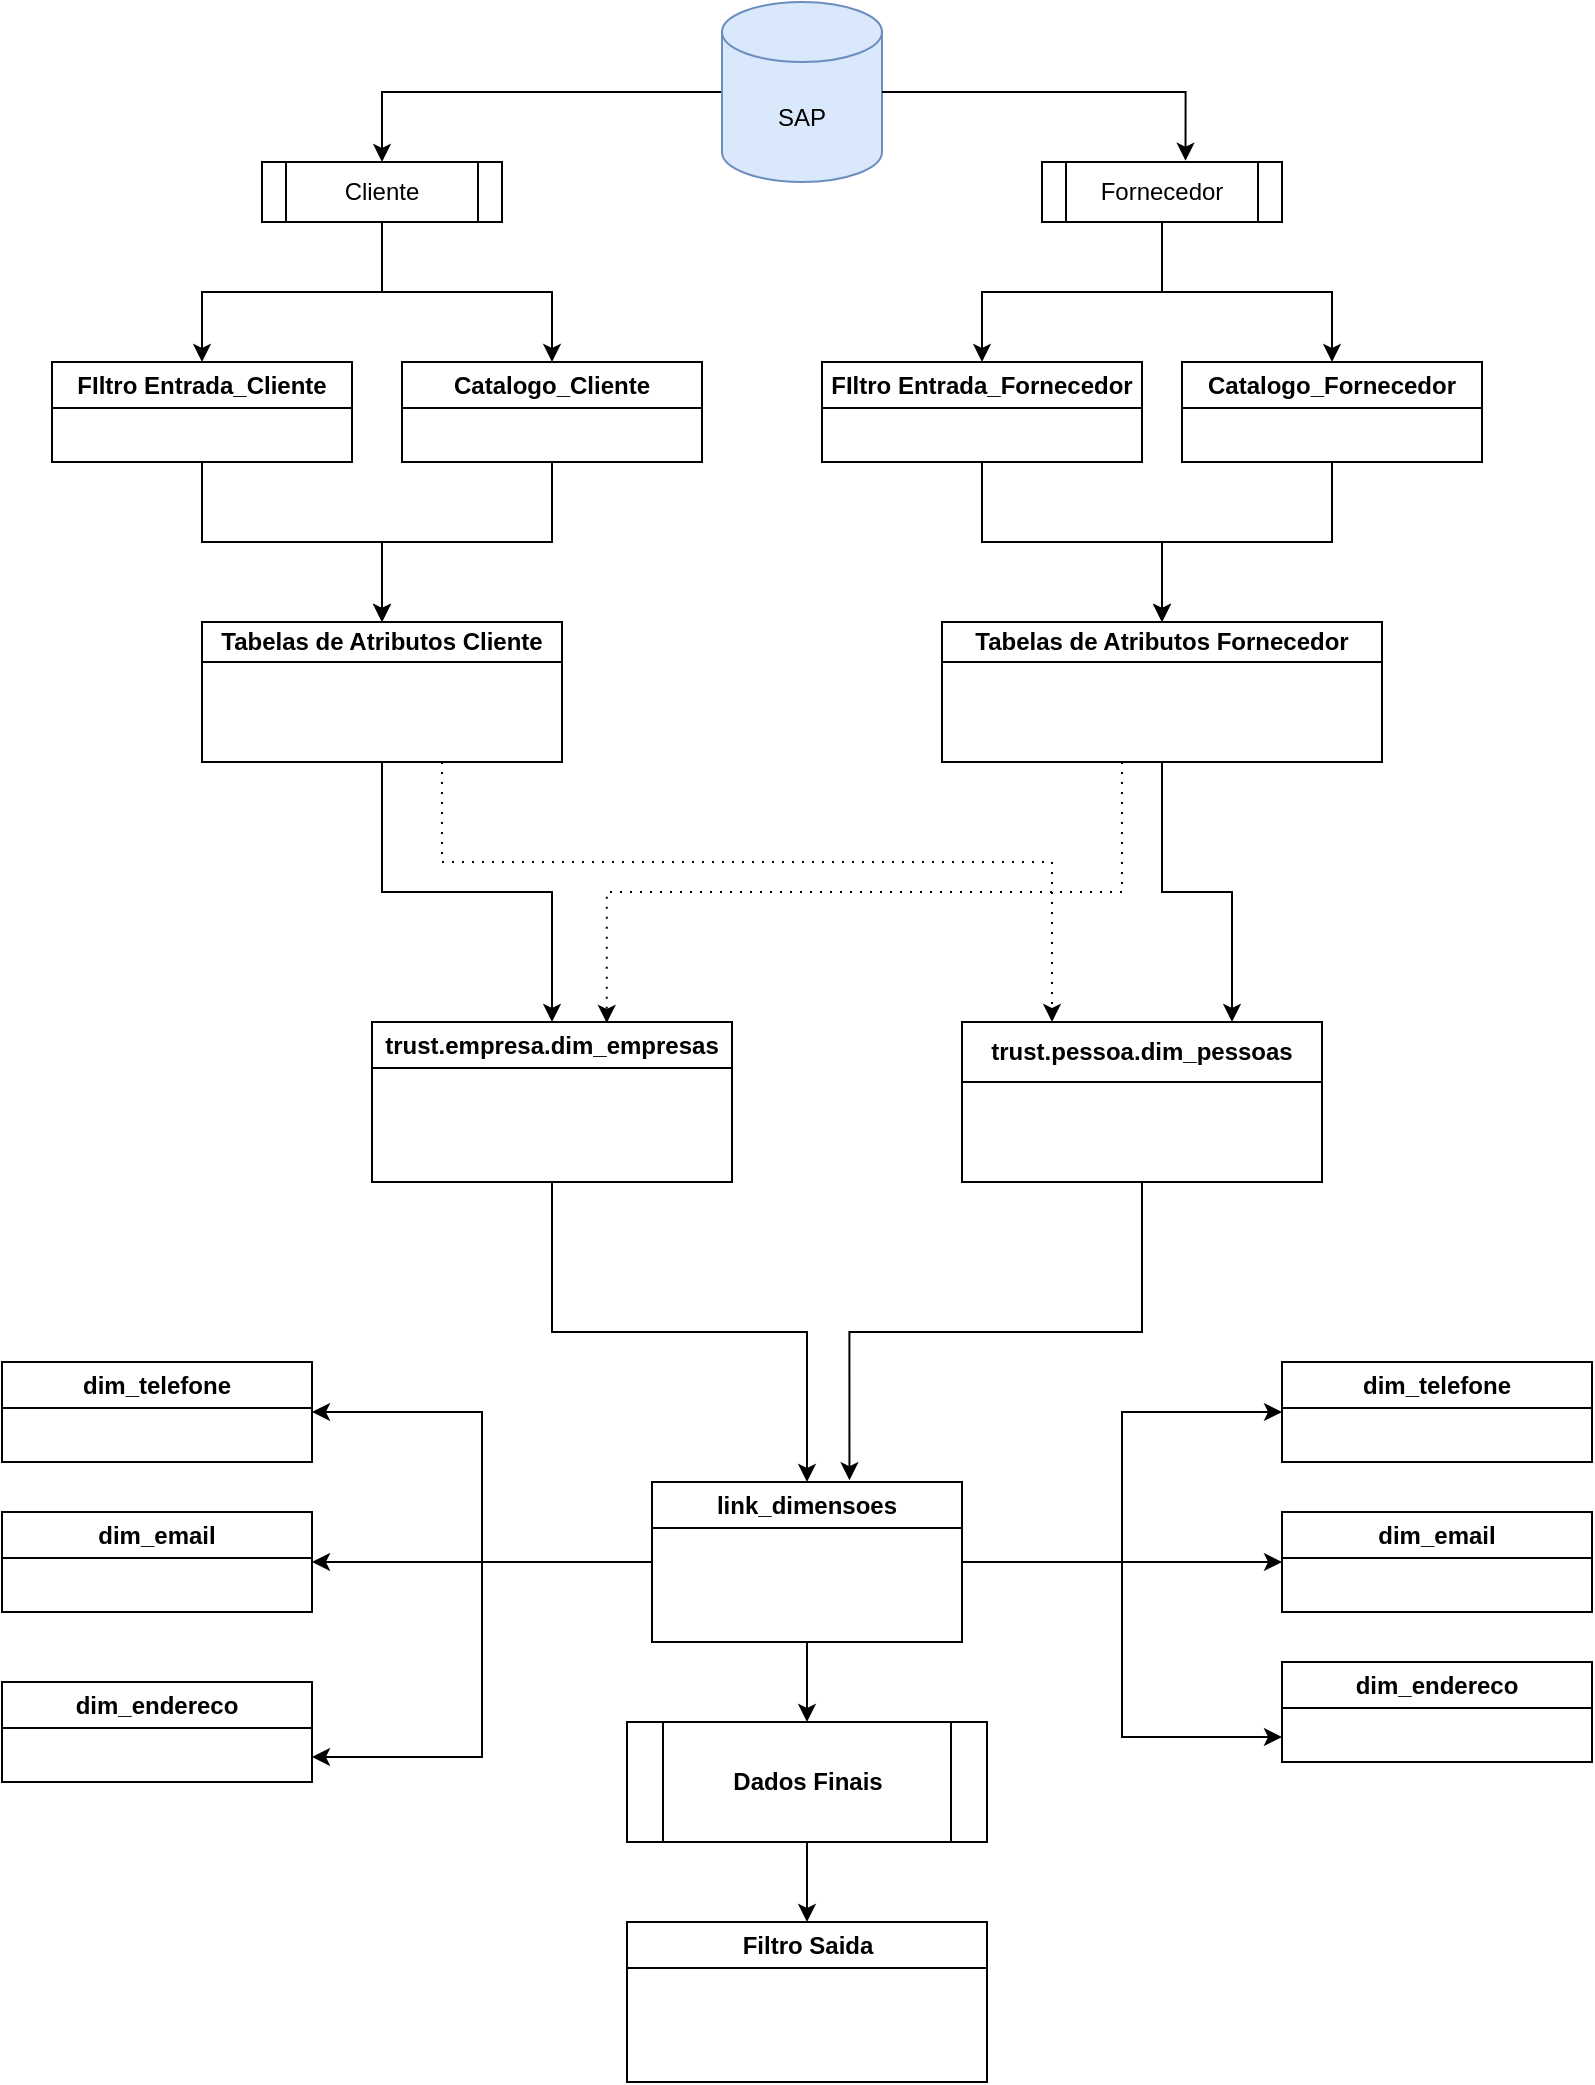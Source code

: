<mxfile version="22.1.0" type="github">
  <diagram name="Page-1" id="G1UgSnTUx0AFwGoddcQG">
    <mxGraphModel dx="1272" dy="573" grid="1" gridSize="10" guides="1" tooltips="1" connect="1" arrows="1" fold="1" page="1" pageScale="1" pageWidth="827" pageHeight="1169" math="0" shadow="0">
      <root>
        <mxCell id="0" />
        <mxCell id="1" parent="0" />
        <mxCell id="OJw41beUeaNImSEufT9z-13" style="edgeStyle=orthogonalEdgeStyle;rounded=0;orthogonalLoop=1;jettySize=auto;html=1;entryX=0.5;entryY=0;entryDx=0;entryDy=0;" parent="1" source="OJw41beUeaNImSEufT9z-1" target="OJw41beUeaNImSEufT9z-11" edge="1">
          <mxGeometry relative="1" as="geometry" />
        </mxCell>
        <mxCell id="OJw41beUeaNImSEufT9z-1" value="SAP" style="shape=cylinder3;whiteSpace=wrap;html=1;boundedLbl=1;backgroundOutline=1;size=15;fillColor=#dae8fc;strokeColor=#6c8ebf;" parent="1" vertex="1">
          <mxGeometry x="380" y="10" width="80" height="90" as="geometry" />
        </mxCell>
        <mxCell id="OJw41beUeaNImSEufT9z-23" style="edgeStyle=orthogonalEdgeStyle;rounded=0;orthogonalLoop=1;jettySize=auto;html=1;entryX=0.5;entryY=0;entryDx=0;entryDy=0;" parent="1" source="OJw41beUeaNImSEufT9z-2" target="OJw41beUeaNImSEufT9z-20" edge="1">
          <mxGeometry relative="1" as="geometry" />
        </mxCell>
        <mxCell id="OJw41beUeaNImSEufT9z-2" value="FIltro Entrada_Cliente" style="swimlane;whiteSpace=wrap;html=1;" parent="1" vertex="1">
          <mxGeometry x="45" y="190" width="150" height="50" as="geometry" />
        </mxCell>
        <mxCell id="OJw41beUeaNImSEufT9z-24" style="edgeStyle=orthogonalEdgeStyle;rounded=0;orthogonalLoop=1;jettySize=auto;html=1;" parent="1" source="OJw41beUeaNImSEufT9z-3" target="OJw41beUeaNImSEufT9z-20" edge="1">
          <mxGeometry relative="1" as="geometry" />
        </mxCell>
        <mxCell id="OJw41beUeaNImSEufT9z-3" value="Catalogo_Cliente" style="swimlane;whiteSpace=wrap;html=1;" parent="1" vertex="1">
          <mxGeometry x="220" y="190" width="150" height="50" as="geometry" />
        </mxCell>
        <mxCell id="OJw41beUeaNImSEufT9z-25" style="edgeStyle=orthogonalEdgeStyle;rounded=0;orthogonalLoop=1;jettySize=auto;html=1;entryX=0.5;entryY=0;entryDx=0;entryDy=0;" parent="1" source="OJw41beUeaNImSEufT9z-4" target="OJw41beUeaNImSEufT9z-22" edge="1">
          <mxGeometry relative="1" as="geometry" />
        </mxCell>
        <mxCell id="OJw41beUeaNImSEufT9z-4" value="FIltro Entrada_Fornecedor" style="swimlane;whiteSpace=wrap;html=1;" parent="1" vertex="1">
          <mxGeometry x="430" y="190" width="160" height="50" as="geometry" />
        </mxCell>
        <mxCell id="OJw41beUeaNImSEufT9z-26" style="edgeStyle=orthogonalEdgeStyle;rounded=0;orthogonalLoop=1;jettySize=auto;html=1;entryX=0.5;entryY=0;entryDx=0;entryDy=0;" parent="1" source="OJw41beUeaNImSEufT9z-9" target="OJw41beUeaNImSEufT9z-22" edge="1">
          <mxGeometry relative="1" as="geometry" />
        </mxCell>
        <mxCell id="OJw41beUeaNImSEufT9z-9" value="Catalogo_Fornecedor" style="swimlane;whiteSpace=wrap;html=1;" parent="1" vertex="1">
          <mxGeometry x="610" y="190" width="150" height="50" as="geometry" />
        </mxCell>
        <mxCell id="OJw41beUeaNImSEufT9z-15" style="edgeStyle=orthogonalEdgeStyle;rounded=0;orthogonalLoop=1;jettySize=auto;html=1;entryX=0.5;entryY=0;entryDx=0;entryDy=0;" parent="1" source="OJw41beUeaNImSEufT9z-11" target="OJw41beUeaNImSEufT9z-2" edge="1">
          <mxGeometry relative="1" as="geometry" />
        </mxCell>
        <mxCell id="OJw41beUeaNImSEufT9z-16" style="edgeStyle=orthogonalEdgeStyle;rounded=0;orthogonalLoop=1;jettySize=auto;html=1;entryX=0.5;entryY=0;entryDx=0;entryDy=0;" parent="1" source="OJw41beUeaNImSEufT9z-11" target="OJw41beUeaNImSEufT9z-3" edge="1">
          <mxGeometry relative="1" as="geometry" />
        </mxCell>
        <mxCell id="OJw41beUeaNImSEufT9z-11" value="Cliente" style="shape=process;whiteSpace=wrap;html=1;backgroundOutline=1;" parent="1" vertex="1">
          <mxGeometry x="150" y="90" width="120" height="30" as="geometry" />
        </mxCell>
        <mxCell id="OJw41beUeaNImSEufT9z-17" style="edgeStyle=orthogonalEdgeStyle;rounded=0;orthogonalLoop=1;jettySize=auto;html=1;" parent="1" source="OJw41beUeaNImSEufT9z-12" target="OJw41beUeaNImSEufT9z-4" edge="1">
          <mxGeometry relative="1" as="geometry" />
        </mxCell>
        <mxCell id="OJw41beUeaNImSEufT9z-18" style="edgeStyle=orthogonalEdgeStyle;rounded=0;orthogonalLoop=1;jettySize=auto;html=1;" parent="1" source="OJw41beUeaNImSEufT9z-12" target="OJw41beUeaNImSEufT9z-9" edge="1">
          <mxGeometry relative="1" as="geometry" />
        </mxCell>
        <mxCell id="OJw41beUeaNImSEufT9z-12" value="Fornecedor" style="shape=process;whiteSpace=wrap;html=1;backgroundOutline=1;" parent="1" vertex="1">
          <mxGeometry x="540" y="90" width="120" height="30" as="geometry" />
        </mxCell>
        <mxCell id="OJw41beUeaNImSEufT9z-14" style="edgeStyle=orthogonalEdgeStyle;rounded=0;orthogonalLoop=1;jettySize=auto;html=1;entryX=0.598;entryY=-0.022;entryDx=0;entryDy=0;entryPerimeter=0;" parent="1" source="OJw41beUeaNImSEufT9z-1" target="OJw41beUeaNImSEufT9z-12" edge="1">
          <mxGeometry relative="1" as="geometry" />
        </mxCell>
        <mxCell id="OJw41beUeaNImSEufT9z-32" style="edgeStyle=orthogonalEdgeStyle;rounded=0;orthogonalLoop=1;jettySize=auto;html=1;" parent="1" source="OJw41beUeaNImSEufT9z-20" target="OJw41beUeaNImSEufT9z-30" edge="1">
          <mxGeometry relative="1" as="geometry" />
        </mxCell>
        <mxCell id="OJw41beUeaNImSEufT9z-37" style="edgeStyle=orthogonalEdgeStyle;rounded=0;orthogonalLoop=1;jettySize=auto;html=1;entryX=0.25;entryY=0;entryDx=0;entryDy=0;dashed=1;dashPattern=1 4;" parent="1" source="OJw41beUeaNImSEufT9z-20" target="OJw41beUeaNImSEufT9z-31" edge="1">
          <mxGeometry relative="1" as="geometry">
            <Array as="points">
              <mxPoint x="240" y="440" />
              <mxPoint x="545" y="440" />
            </Array>
          </mxGeometry>
        </mxCell>
        <mxCell id="OJw41beUeaNImSEufT9z-20" value="Tabelas de Atributos Cliente" style="swimlane;whiteSpace=wrap;html=1;startSize=20;" parent="1" vertex="1">
          <mxGeometry x="120" y="320" width="180" height="70" as="geometry" />
        </mxCell>
        <mxCell id="OJw41beUeaNImSEufT9z-39" style="edgeStyle=orthogonalEdgeStyle;rounded=0;orthogonalLoop=1;jettySize=auto;html=1;entryX=0.75;entryY=0;entryDx=0;entryDy=0;" parent="1" source="OJw41beUeaNImSEufT9z-22" target="OJw41beUeaNImSEufT9z-31" edge="1">
          <mxGeometry relative="1" as="geometry" />
        </mxCell>
        <mxCell id="OJw41beUeaNImSEufT9z-22" value="Tabelas de Atributos Fornecedor" style="swimlane;whiteSpace=wrap;html=1;startSize=20;" parent="1" vertex="1">
          <mxGeometry x="490" y="320" width="220" height="70" as="geometry" />
        </mxCell>
        <mxCell id="qjcGjj4qRyQmBDGVLc9W-10" style="edgeStyle=orthogonalEdgeStyle;rounded=0;orthogonalLoop=1;jettySize=auto;html=1;" edge="1" parent="1" source="OJw41beUeaNImSEufT9z-30" target="qjcGjj4qRyQmBDGVLc9W-9">
          <mxGeometry relative="1" as="geometry" />
        </mxCell>
        <mxCell id="OJw41beUeaNImSEufT9z-30" value="trust.empresa.dim_empresas" style="swimlane;whiteSpace=wrap;html=1;" parent="1" vertex="1">
          <mxGeometry x="205" y="520" width="180" height="80" as="geometry" />
        </mxCell>
        <mxCell id="OJw41beUeaNImSEufT9z-31" value="trust.pessoa.dim_pessoas" style="swimlane;whiteSpace=wrap;html=1;startSize=30;" parent="1" vertex="1">
          <mxGeometry x="500" y="520" width="180" height="80" as="geometry" />
        </mxCell>
        <mxCell id="OJw41beUeaNImSEufT9z-35" style="edgeStyle=orthogonalEdgeStyle;rounded=0;orthogonalLoop=1;jettySize=auto;html=1;exitX=0.5;exitY=1;exitDx=0;exitDy=0;entryX=0.652;entryY=0.006;entryDx=0;entryDy=0;entryPerimeter=0;dashed=1;dashPattern=1 4;" parent="1" source="OJw41beUeaNImSEufT9z-22" target="OJw41beUeaNImSEufT9z-30" edge="1">
          <mxGeometry relative="1" as="geometry">
            <Array as="points">
              <mxPoint x="580" y="390" />
              <mxPoint x="580" y="455" />
              <mxPoint x="322" y="455" />
            </Array>
          </mxGeometry>
        </mxCell>
        <mxCell id="OJw41beUeaNImSEufT9z-40" value="Filtro Saida" style="swimlane;whiteSpace=wrap;html=1;" parent="1" vertex="1">
          <mxGeometry x="332.5" y="970" width="180" height="80" as="geometry" />
        </mxCell>
        <mxCell id="5af-X2GV4RC60JAtxYIc-1" value="dim_telefone" style="swimlane;whiteSpace=wrap;html=1;" parent="1" vertex="1">
          <mxGeometry x="20" y="690" width="155" height="50" as="geometry" />
        </mxCell>
        <mxCell id="qjcGjj4qRyQmBDGVLc9W-1" value="dim_endereco" style="swimlane;whiteSpace=wrap;html=1;" vertex="1" parent="1">
          <mxGeometry x="20" y="850" width="155" height="50" as="geometry" />
        </mxCell>
        <mxCell id="qjcGjj4qRyQmBDGVLc9W-2" value="dim_email" style="swimlane;whiteSpace=wrap;html=1;" vertex="1" parent="1">
          <mxGeometry x="20" y="765" width="155" height="50" as="geometry" />
        </mxCell>
        <mxCell id="qjcGjj4qRyQmBDGVLc9W-3" value="dim_telefone" style="swimlane;whiteSpace=wrap;html=1;" vertex="1" parent="1">
          <mxGeometry x="660" y="690" width="155" height="50" as="geometry" />
        </mxCell>
        <mxCell id="qjcGjj4qRyQmBDGVLc9W-4" value="dim_endereco" style="swimlane;whiteSpace=wrap;html=1;" vertex="1" parent="1">
          <mxGeometry x="660" y="840" width="155" height="50" as="geometry" />
        </mxCell>
        <mxCell id="qjcGjj4qRyQmBDGVLc9W-5" value="dim_email" style="swimlane;whiteSpace=wrap;html=1;" vertex="1" parent="1">
          <mxGeometry x="660" y="765" width="155" height="50" as="geometry" />
        </mxCell>
        <mxCell id="qjcGjj4qRyQmBDGVLc9W-7" style="edgeStyle=orthogonalEdgeStyle;rounded=0;orthogonalLoop=1;jettySize=auto;html=1;entryX=0.5;entryY=0;entryDx=0;entryDy=0;" edge="1" parent="1" source="qjcGjj4qRyQmBDGVLc9W-6" target="OJw41beUeaNImSEufT9z-40">
          <mxGeometry relative="1" as="geometry" />
        </mxCell>
        <mxCell id="qjcGjj4qRyQmBDGVLc9W-6" value="&lt;b&gt;Dados Finais&lt;/b&gt;" style="shape=process;whiteSpace=wrap;html=1;backgroundOutline=1;" vertex="1" parent="1">
          <mxGeometry x="332.5" y="870" width="180" height="60" as="geometry" />
        </mxCell>
        <mxCell id="qjcGjj4qRyQmBDGVLc9W-11" style="edgeStyle=orthogonalEdgeStyle;rounded=0;orthogonalLoop=1;jettySize=auto;html=1;entryX=1;entryY=0.5;entryDx=0;entryDy=0;" edge="1" parent="1" source="qjcGjj4qRyQmBDGVLc9W-9" target="5af-X2GV4RC60JAtxYIc-1">
          <mxGeometry relative="1" as="geometry" />
        </mxCell>
        <mxCell id="qjcGjj4qRyQmBDGVLc9W-13" style="edgeStyle=orthogonalEdgeStyle;rounded=0;orthogonalLoop=1;jettySize=auto;html=1;entryX=1;entryY=0.75;entryDx=0;entryDy=0;" edge="1" parent="1" source="qjcGjj4qRyQmBDGVLc9W-9" target="qjcGjj4qRyQmBDGVLc9W-1">
          <mxGeometry relative="1" as="geometry" />
        </mxCell>
        <mxCell id="qjcGjj4qRyQmBDGVLc9W-14" style="edgeStyle=orthogonalEdgeStyle;rounded=0;orthogonalLoop=1;jettySize=auto;html=1;entryX=0.5;entryY=0;entryDx=0;entryDy=0;" edge="1" parent="1" source="qjcGjj4qRyQmBDGVLc9W-9" target="qjcGjj4qRyQmBDGVLc9W-6">
          <mxGeometry relative="1" as="geometry" />
        </mxCell>
        <mxCell id="qjcGjj4qRyQmBDGVLc9W-17" style="edgeStyle=orthogonalEdgeStyle;rounded=0;orthogonalLoop=1;jettySize=auto;html=1;entryX=0;entryY=0.5;entryDx=0;entryDy=0;" edge="1" parent="1" source="qjcGjj4qRyQmBDGVLc9W-9" target="qjcGjj4qRyQmBDGVLc9W-3">
          <mxGeometry relative="1" as="geometry" />
        </mxCell>
        <mxCell id="qjcGjj4qRyQmBDGVLc9W-18" style="edgeStyle=orthogonalEdgeStyle;rounded=0;orthogonalLoop=1;jettySize=auto;html=1;" edge="1" parent="1" source="qjcGjj4qRyQmBDGVLc9W-9">
          <mxGeometry relative="1" as="geometry">
            <mxPoint x="660" y="790" as="targetPoint" />
          </mxGeometry>
        </mxCell>
        <mxCell id="qjcGjj4qRyQmBDGVLc9W-19" style="edgeStyle=orthogonalEdgeStyle;rounded=0;orthogonalLoop=1;jettySize=auto;html=1;entryX=0;entryY=0.75;entryDx=0;entryDy=0;" edge="1" parent="1" source="qjcGjj4qRyQmBDGVLc9W-9" target="qjcGjj4qRyQmBDGVLc9W-4">
          <mxGeometry relative="1" as="geometry" />
        </mxCell>
        <mxCell id="qjcGjj4qRyQmBDGVLc9W-21" style="edgeStyle=orthogonalEdgeStyle;rounded=0;orthogonalLoop=1;jettySize=auto;html=1;entryX=1;entryY=0.5;entryDx=0;entryDy=0;" edge="1" parent="1" source="qjcGjj4qRyQmBDGVLc9W-9" target="qjcGjj4qRyQmBDGVLc9W-2">
          <mxGeometry relative="1" as="geometry" />
        </mxCell>
        <mxCell id="qjcGjj4qRyQmBDGVLc9W-9" value="link_dimensoes" style="swimlane;whiteSpace=wrap;html=1;" vertex="1" parent="1">
          <mxGeometry x="345" y="750" width="155" height="80" as="geometry" />
        </mxCell>
        <mxCell id="qjcGjj4qRyQmBDGVLc9W-20" style="edgeStyle=orthogonalEdgeStyle;rounded=0;orthogonalLoop=1;jettySize=auto;html=1;exitX=0.5;exitY=1;exitDx=0;exitDy=0;entryX=0.637;entryY=-0.011;entryDx=0;entryDy=0;entryPerimeter=0;" edge="1" parent="1" source="OJw41beUeaNImSEufT9z-31" target="qjcGjj4qRyQmBDGVLc9W-9">
          <mxGeometry relative="1" as="geometry" />
        </mxCell>
      </root>
    </mxGraphModel>
  </diagram>
</mxfile>
